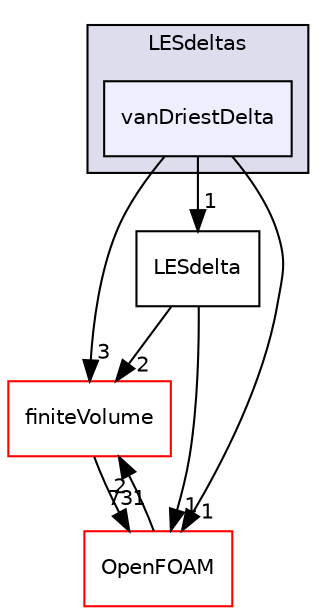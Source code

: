 digraph "src/TurbulenceModels/turbulenceModels/LES/LESdeltas/vanDriestDelta" {
  bgcolor=transparent;
  compound=true
  node [ fontsize="10", fontname="Helvetica"];
  edge [ labelfontsize="10", labelfontname="Helvetica"];
  subgraph clusterdir_3e9d13ce922c8e5657605faa5b84c7a1 {
    graph [ bgcolor="#ddddee", pencolor="black", label="LESdeltas" fontname="Helvetica", fontsize="10", URL="dir_3e9d13ce922c8e5657605faa5b84c7a1.html"]
  dir_9ba5a534096f23c045e52d0a3e0a4495 [shape=box, label="vanDriestDelta", style="filled", fillcolor="#eeeeff", pencolor="black", URL="dir_9ba5a534096f23c045e52d0a3e0a4495.html"];
  }
  dir_9bd15774b555cf7259a6fa18f99fe99b [shape=box label="finiteVolume" color="red" URL="dir_9bd15774b555cf7259a6fa18f99fe99b.html"];
  dir_ee7b7e21773ec7c59c22147291714fd1 [shape=box label="LESdelta" URL="dir_ee7b7e21773ec7c59c22147291714fd1.html"];
  dir_c5473ff19b20e6ec4dfe5c310b3778a8 [shape=box label="OpenFOAM" color="red" URL="dir_c5473ff19b20e6ec4dfe5c310b3778a8.html"];
  dir_9bd15774b555cf7259a6fa18f99fe99b->dir_c5473ff19b20e6ec4dfe5c310b3778a8 [headlabel="731", labeldistance=1.5 headhref="dir_000894_001887.html"];
  dir_ee7b7e21773ec7c59c22147291714fd1->dir_9bd15774b555cf7259a6fa18f99fe99b [headlabel="2", labeldistance=1.5 headhref="dir_003075_000894.html"];
  dir_ee7b7e21773ec7c59c22147291714fd1->dir_c5473ff19b20e6ec4dfe5c310b3778a8 [headlabel="1", labeldistance=1.5 headhref="dir_003075_001887.html"];
  dir_c5473ff19b20e6ec4dfe5c310b3778a8->dir_9bd15774b555cf7259a6fa18f99fe99b [headlabel="2", labeldistance=1.5 headhref="dir_001887_000894.html"];
  dir_9ba5a534096f23c045e52d0a3e0a4495->dir_9bd15774b555cf7259a6fa18f99fe99b [headlabel="3", labeldistance=1.5 headhref="dir_003079_000894.html"];
  dir_9ba5a534096f23c045e52d0a3e0a4495->dir_ee7b7e21773ec7c59c22147291714fd1 [headlabel="1", labeldistance=1.5 headhref="dir_003079_003075.html"];
  dir_9ba5a534096f23c045e52d0a3e0a4495->dir_c5473ff19b20e6ec4dfe5c310b3778a8 [headlabel="1", labeldistance=1.5 headhref="dir_003079_001887.html"];
}
